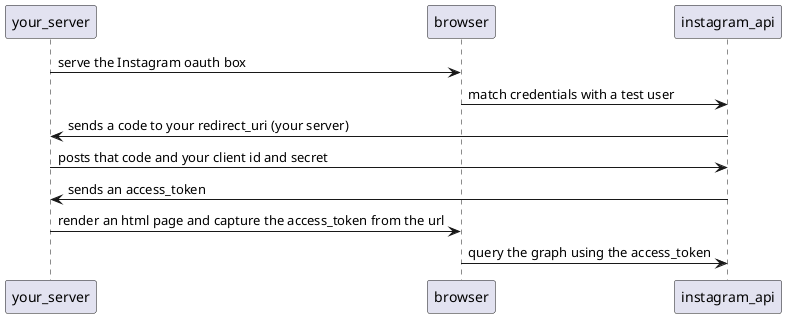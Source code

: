 @startuml
your_server -> browser: serve the Instagram oauth box
browser -> instagram_api: match credentials with a test user
instagram_api -> your_server: sends a code to your redirect_uri (your server)
your_server -> instagram_api: posts that code and your client id and secret
instagram_api -> your_server: sends an access_token
your_server -> browser: render an html page and capture the access_token from the url
browser -> instagram_api: query the graph using the access_token
@enduml
